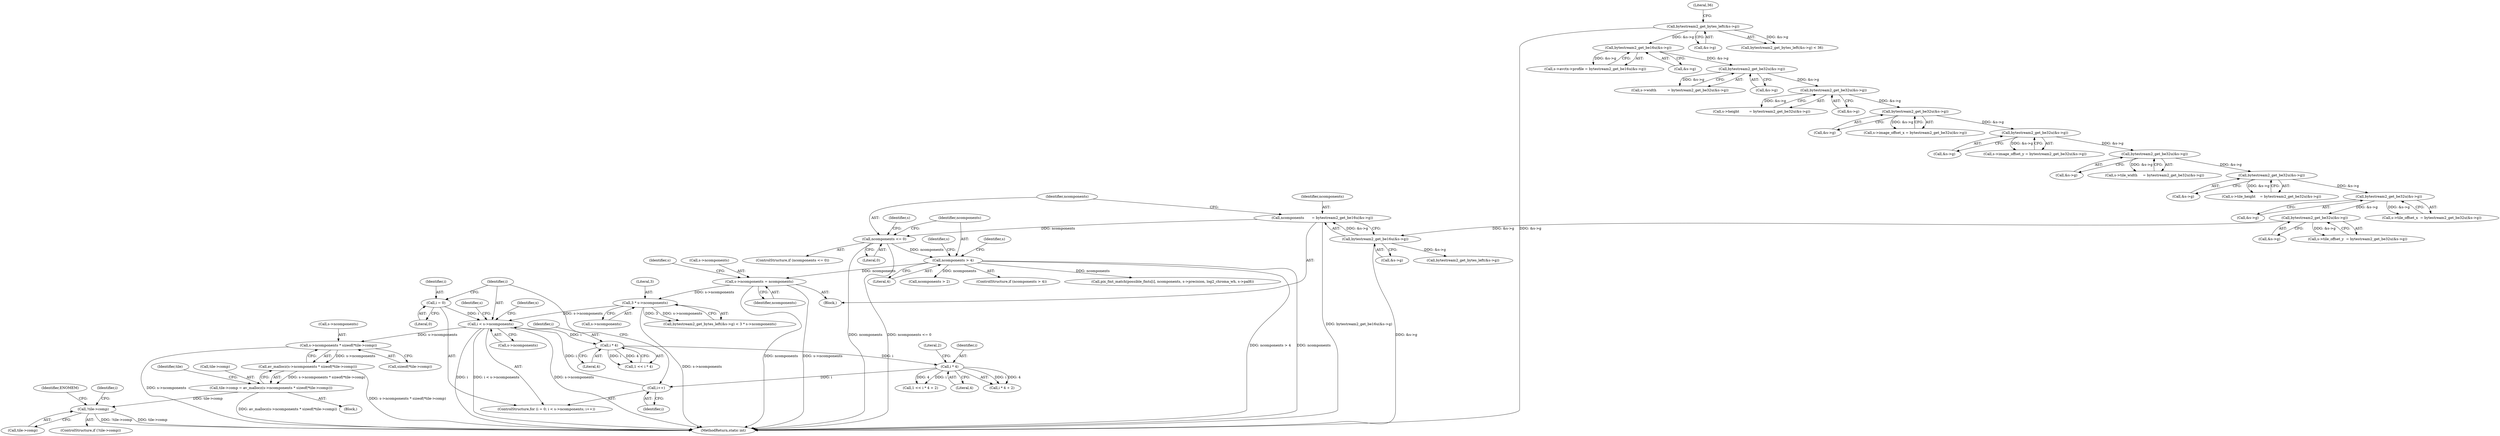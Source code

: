digraph "0_FFmpeg_8bb11c3ca77b52e05a9ed1496a65f8a76e6e2d8f@API" {
"1000558" [label="(Call,s->ncomponents * sizeof(*tile->comp))"];
"1000310" [label="(Call,i < s->ncomponents)"];
"1000315" [label="(Call,i++)"];
"1000429" [label="(Call,i * 4)"];
"1000417" [label="(Call,i * 4)"];
"1000307" [label="(Call,i = 0)"];
"1000299" [label="(Call,3 * s->ncomponents)"];
"1000260" [label="(Call,s->ncomponents = ncomponents)"];
"1000246" [label="(Call,ncomponents > 4)"];
"1000230" [label="(Call,ncomponents <= 0)"];
"1000222" [label="(Call,ncomponents       = bytestream2_get_be16u(&s->g))"];
"1000224" [label="(Call,bytestream2_get_be16u(&s->g))"];
"1000217" [label="(Call,bytestream2_get_be32u(&s->g))"];
"1000208" [label="(Call,bytestream2_get_be32u(&s->g))"];
"1000199" [label="(Call,bytestream2_get_be32u(&s->g))"];
"1000190" [label="(Call,bytestream2_get_be32u(&s->g))"];
"1000181" [label="(Call,bytestream2_get_be32u(&s->g))"];
"1000172" [label="(Call,bytestream2_get_be32u(&s->g))"];
"1000163" [label="(Call,bytestream2_get_be32u(&s->g))"];
"1000154" [label="(Call,bytestream2_get_be32u(&s->g))"];
"1000145" [label="(Call,bytestream2_get_be16u(&s->g))"];
"1000131" [label="(Call,bytestream2_get_bytes_left(&s->g))"];
"1000557" [label="(Call,av_mallocz(s->ncomponents * sizeof(*tile->comp)))"];
"1000553" [label="(Call,tile->comp = av_mallocz(s->ncomponents * sizeof(*tile->comp)))"];
"1000568" [label="(Call,!tile->comp)"];
"1000308" [label="(Identifier,i)"];
"1000199" [label="(Call,bytestream2_get_be32u(&s->g))"];
"1000114" [label="(Block,)"];
"1000293" [label="(Call,bytestream2_get_bytes_left(&s->g) < 3 * s->ncomponents)"];
"1000230" [label="(Call,ncomponents <= 0)"];
"1000191" [label="(Call,&s->g)"];
"1000131" [label="(Call,bytestream2_get_bytes_left(&s->g))"];
"1000568" [label="(Call,!tile->comp)"];
"1000415" [label="(Call,1 << i * 4)"];
"1000218" [label="(Call,&s->g)"];
"1000139" [label="(Call,s->avctx->profile = bytestream2_get_be16u(&s->g))"];
"1000154" [label="(Call,bytestream2_get_be32u(&s->g))"];
"1000309" [label="(Literal,0)"];
"1000307" [label="(Call,i = 0)"];
"1000418" [label="(Identifier,i)"];
"1000204" [label="(Call,s->tile_offset_x  = bytestream2_get_be32u(&s->g))"];
"1000182" [label="(Call,&s->g)"];
"1000232" [label="(Literal,0)"];
"1000435" [label="(Identifier,s)"];
"1000136" [label="(Literal,36)"];
"1000569" [label="(Call,tile->comp)"];
"1000311" [label="(Identifier,i)"];
"1000236" [label="(Identifier,s)"];
"1000173" [label="(Call,&s->g)"];
"1000432" [label="(Literal,2)"];
"1000428" [label="(Call,i * 4 + 2)"];
"1000150" [label="(Call,s->width          = bytestream2_get_be32u(&s->g))"];
"1000687" [label="(Call,pix_fmt_match(possible_fmts[i], ncomponents, s->precision, log2_chroma_wh, s->pal8))"];
"1000200" [label="(Call,&s->g)"];
"1000159" [label="(Call,s->height         = bytestream2_get_be32u(&s->g))"];
"1000246" [label="(Call,ncomponents > 4)"];
"1000224" [label="(Call,bytestream2_get_be16u(&s->g))"];
"1000231" [label="(Identifier,ncomponents)"];
"1000222" [label="(Call,ncomponents       = bytestream2_get_be16u(&s->g))"];
"1000217" [label="(Call,bytestream2_get_be32u(&s->g))"];
"1000172" [label="(Call,bytestream2_get_be32u(&s->g))"];
"1000209" [label="(Call,&s->g)"];
"1000164" [label="(Call,&s->g)"];
"1000430" [label="(Identifier,i)"];
"1000132" [label="(Call,&s->g)"];
"1000417" [label="(Call,i * 4)"];
"1000559" [label="(Call,s->ncomponents)"];
"1000130" [label="(Call,bytestream2_get_bytes_left(&s->g) < 36)"];
"1000312" [label="(Call,s->ncomponents)"];
"1000315" [label="(Call,i++)"];
"1000299" [label="(Call,3 * s->ncomponents)"];
"1000264" [label="(Identifier,ncomponents)"];
"1000426" [label="(Call,1 << i * 4 + 2)"];
"1000570" [label="(Identifier,tile)"];
"1000431" [label="(Literal,4)"];
"1000300" [label="(Literal,3)"];
"1000190" [label="(Call,bytestream2_get_be32u(&s->g))"];
"1000186" [label="(Call,s->tile_width     = bytestream2_get_be32u(&s->g))"];
"1000208" [label="(Call,bytestream2_get_be32u(&s->g))"];
"1000320" [label="(Identifier,x)"];
"1000419" [label="(Literal,4)"];
"1000779" [label="(MethodReturn,static int)"];
"1000294" [label="(Call,bytestream2_get_bytes_left(&s->g))"];
"1000310" [label="(Call,i < s->ncomponents)"];
"1000195" [label="(Call,s->tile_height    = bytestream2_get_be32u(&s->g))"];
"1000252" [label="(Identifier,s)"];
"1000177" [label="(Call,s->image_offset_y = bytestream2_get_be32u(&s->g))"];
"1000574" [label="(Identifier,ENOMEM)"];
"1000316" [label="(Identifier,i)"];
"1000155" [label="(Call,&s->g)"];
"1000429" [label="(Call,i * 4)"];
"1000248" [label="(Literal,4)"];
"1000146" [label="(Call,&s->g)"];
"1000558" [label="(Call,s->ncomponents * sizeof(*tile->comp))"];
"1000247" [label="(Identifier,ncomponents)"];
"1000145" [label="(Call,bytestream2_get_be16u(&s->g))"];
"1000163" [label="(Call,bytestream2_get_be32u(&s->g))"];
"1000223" [label="(Identifier,ncomponents)"];
"1000557" [label="(Call,av_mallocz(s->ncomponents * sizeof(*tile->comp)))"];
"1000554" [label="(Call,tile->comp)"];
"1000225" [label="(Call,&s->g)"];
"1000213" [label="(Call,s->tile_offset_y  = bytestream2_get_be32u(&s->g))"];
"1000260" [label="(Call,s->ncomponents = ncomponents)"];
"1000553" [label="(Call,tile->comp = av_mallocz(s->ncomponents * sizeof(*tile->comp)))"];
"1000738" [label="(Call,ncomponents > 2)"];
"1000262" [label="(Identifier,s)"];
"1000168" [label="(Call,s->image_offset_x = bytestream2_get_be32u(&s->g))"];
"1000301" [label="(Call,s->ncomponents)"];
"1000562" [label="(Call,sizeof(*tile->comp))"];
"1000306" [label="(ControlStructure,for (i = 0; i < s->ncomponents; i++))"];
"1000269" [label="(Identifier,s)"];
"1000544" [label="(Block,)"];
"1000261" [label="(Call,s->ncomponents)"];
"1000181" [label="(Call,bytestream2_get_be32u(&s->g))"];
"1000543" [label="(Identifier,i)"];
"1000245" [label="(ControlStructure,if (ncomponents > 4))"];
"1000567" [label="(ControlStructure,if (!tile->comp))"];
"1000229" [label="(ControlStructure,if (ncomponents <= 0))"];
"1000558" -> "1000557"  [label="AST: "];
"1000558" -> "1000562"  [label="CFG: "];
"1000559" -> "1000558"  [label="AST: "];
"1000562" -> "1000558"  [label="AST: "];
"1000557" -> "1000558"  [label="CFG: "];
"1000558" -> "1000779"  [label="DDG: s->ncomponents"];
"1000558" -> "1000557"  [label="DDG: s->ncomponents"];
"1000310" -> "1000558"  [label="DDG: s->ncomponents"];
"1000310" -> "1000306"  [label="AST: "];
"1000310" -> "1000312"  [label="CFG: "];
"1000311" -> "1000310"  [label="AST: "];
"1000312" -> "1000310"  [label="AST: "];
"1000320" -> "1000310"  [label="CFG: "];
"1000435" -> "1000310"  [label="CFG: "];
"1000310" -> "1000779"  [label="DDG: i < s->ncomponents"];
"1000310" -> "1000779"  [label="DDG: s->ncomponents"];
"1000310" -> "1000779"  [label="DDG: i"];
"1000315" -> "1000310"  [label="DDG: i"];
"1000307" -> "1000310"  [label="DDG: i"];
"1000299" -> "1000310"  [label="DDG: s->ncomponents"];
"1000310" -> "1000417"  [label="DDG: i"];
"1000315" -> "1000306"  [label="AST: "];
"1000315" -> "1000316"  [label="CFG: "];
"1000316" -> "1000315"  [label="AST: "];
"1000311" -> "1000315"  [label="CFG: "];
"1000429" -> "1000315"  [label="DDG: i"];
"1000429" -> "1000428"  [label="AST: "];
"1000429" -> "1000431"  [label="CFG: "];
"1000430" -> "1000429"  [label="AST: "];
"1000431" -> "1000429"  [label="AST: "];
"1000432" -> "1000429"  [label="CFG: "];
"1000429" -> "1000426"  [label="DDG: i"];
"1000429" -> "1000426"  [label="DDG: 4"];
"1000429" -> "1000428"  [label="DDG: i"];
"1000429" -> "1000428"  [label="DDG: 4"];
"1000417" -> "1000429"  [label="DDG: i"];
"1000417" -> "1000415"  [label="AST: "];
"1000417" -> "1000419"  [label="CFG: "];
"1000418" -> "1000417"  [label="AST: "];
"1000419" -> "1000417"  [label="AST: "];
"1000415" -> "1000417"  [label="CFG: "];
"1000417" -> "1000415"  [label="DDG: i"];
"1000417" -> "1000415"  [label="DDG: 4"];
"1000307" -> "1000306"  [label="AST: "];
"1000307" -> "1000309"  [label="CFG: "];
"1000308" -> "1000307"  [label="AST: "];
"1000309" -> "1000307"  [label="AST: "];
"1000311" -> "1000307"  [label="CFG: "];
"1000299" -> "1000293"  [label="AST: "];
"1000299" -> "1000301"  [label="CFG: "];
"1000300" -> "1000299"  [label="AST: "];
"1000301" -> "1000299"  [label="AST: "];
"1000293" -> "1000299"  [label="CFG: "];
"1000299" -> "1000779"  [label="DDG: s->ncomponents"];
"1000299" -> "1000293"  [label="DDG: 3"];
"1000299" -> "1000293"  [label="DDG: s->ncomponents"];
"1000260" -> "1000299"  [label="DDG: s->ncomponents"];
"1000260" -> "1000114"  [label="AST: "];
"1000260" -> "1000264"  [label="CFG: "];
"1000261" -> "1000260"  [label="AST: "];
"1000264" -> "1000260"  [label="AST: "];
"1000269" -> "1000260"  [label="CFG: "];
"1000260" -> "1000779"  [label="DDG: ncomponents"];
"1000260" -> "1000779"  [label="DDG: s->ncomponents"];
"1000246" -> "1000260"  [label="DDG: ncomponents"];
"1000246" -> "1000245"  [label="AST: "];
"1000246" -> "1000248"  [label="CFG: "];
"1000247" -> "1000246"  [label="AST: "];
"1000248" -> "1000246"  [label="AST: "];
"1000252" -> "1000246"  [label="CFG: "];
"1000262" -> "1000246"  [label="CFG: "];
"1000246" -> "1000779"  [label="DDG: ncomponents > 4"];
"1000246" -> "1000779"  [label="DDG: ncomponents"];
"1000230" -> "1000246"  [label="DDG: ncomponents"];
"1000246" -> "1000687"  [label="DDG: ncomponents"];
"1000246" -> "1000738"  [label="DDG: ncomponents"];
"1000230" -> "1000229"  [label="AST: "];
"1000230" -> "1000232"  [label="CFG: "];
"1000231" -> "1000230"  [label="AST: "];
"1000232" -> "1000230"  [label="AST: "];
"1000236" -> "1000230"  [label="CFG: "];
"1000247" -> "1000230"  [label="CFG: "];
"1000230" -> "1000779"  [label="DDG: ncomponents"];
"1000230" -> "1000779"  [label="DDG: ncomponents <= 0"];
"1000222" -> "1000230"  [label="DDG: ncomponents"];
"1000222" -> "1000114"  [label="AST: "];
"1000222" -> "1000224"  [label="CFG: "];
"1000223" -> "1000222"  [label="AST: "];
"1000224" -> "1000222"  [label="AST: "];
"1000231" -> "1000222"  [label="CFG: "];
"1000222" -> "1000779"  [label="DDG: bytestream2_get_be16u(&s->g)"];
"1000224" -> "1000222"  [label="DDG: &s->g"];
"1000224" -> "1000225"  [label="CFG: "];
"1000225" -> "1000224"  [label="AST: "];
"1000224" -> "1000779"  [label="DDG: &s->g"];
"1000217" -> "1000224"  [label="DDG: &s->g"];
"1000224" -> "1000294"  [label="DDG: &s->g"];
"1000217" -> "1000213"  [label="AST: "];
"1000217" -> "1000218"  [label="CFG: "];
"1000218" -> "1000217"  [label="AST: "];
"1000213" -> "1000217"  [label="CFG: "];
"1000217" -> "1000213"  [label="DDG: &s->g"];
"1000208" -> "1000217"  [label="DDG: &s->g"];
"1000208" -> "1000204"  [label="AST: "];
"1000208" -> "1000209"  [label="CFG: "];
"1000209" -> "1000208"  [label="AST: "];
"1000204" -> "1000208"  [label="CFG: "];
"1000208" -> "1000204"  [label="DDG: &s->g"];
"1000199" -> "1000208"  [label="DDG: &s->g"];
"1000199" -> "1000195"  [label="AST: "];
"1000199" -> "1000200"  [label="CFG: "];
"1000200" -> "1000199"  [label="AST: "];
"1000195" -> "1000199"  [label="CFG: "];
"1000199" -> "1000195"  [label="DDG: &s->g"];
"1000190" -> "1000199"  [label="DDG: &s->g"];
"1000190" -> "1000186"  [label="AST: "];
"1000190" -> "1000191"  [label="CFG: "];
"1000191" -> "1000190"  [label="AST: "];
"1000186" -> "1000190"  [label="CFG: "];
"1000190" -> "1000186"  [label="DDG: &s->g"];
"1000181" -> "1000190"  [label="DDG: &s->g"];
"1000181" -> "1000177"  [label="AST: "];
"1000181" -> "1000182"  [label="CFG: "];
"1000182" -> "1000181"  [label="AST: "];
"1000177" -> "1000181"  [label="CFG: "];
"1000181" -> "1000177"  [label="DDG: &s->g"];
"1000172" -> "1000181"  [label="DDG: &s->g"];
"1000172" -> "1000168"  [label="AST: "];
"1000172" -> "1000173"  [label="CFG: "];
"1000173" -> "1000172"  [label="AST: "];
"1000168" -> "1000172"  [label="CFG: "];
"1000172" -> "1000168"  [label="DDG: &s->g"];
"1000163" -> "1000172"  [label="DDG: &s->g"];
"1000163" -> "1000159"  [label="AST: "];
"1000163" -> "1000164"  [label="CFG: "];
"1000164" -> "1000163"  [label="AST: "];
"1000159" -> "1000163"  [label="CFG: "];
"1000163" -> "1000159"  [label="DDG: &s->g"];
"1000154" -> "1000163"  [label="DDG: &s->g"];
"1000154" -> "1000150"  [label="AST: "];
"1000154" -> "1000155"  [label="CFG: "];
"1000155" -> "1000154"  [label="AST: "];
"1000150" -> "1000154"  [label="CFG: "];
"1000154" -> "1000150"  [label="DDG: &s->g"];
"1000145" -> "1000154"  [label="DDG: &s->g"];
"1000145" -> "1000139"  [label="AST: "];
"1000145" -> "1000146"  [label="CFG: "];
"1000146" -> "1000145"  [label="AST: "];
"1000139" -> "1000145"  [label="CFG: "];
"1000145" -> "1000139"  [label="DDG: &s->g"];
"1000131" -> "1000145"  [label="DDG: &s->g"];
"1000131" -> "1000130"  [label="AST: "];
"1000131" -> "1000132"  [label="CFG: "];
"1000132" -> "1000131"  [label="AST: "];
"1000136" -> "1000131"  [label="CFG: "];
"1000131" -> "1000779"  [label="DDG: &s->g"];
"1000131" -> "1000130"  [label="DDG: &s->g"];
"1000557" -> "1000553"  [label="AST: "];
"1000553" -> "1000557"  [label="CFG: "];
"1000557" -> "1000779"  [label="DDG: s->ncomponents * sizeof(*tile->comp)"];
"1000557" -> "1000553"  [label="DDG: s->ncomponents * sizeof(*tile->comp)"];
"1000553" -> "1000544"  [label="AST: "];
"1000554" -> "1000553"  [label="AST: "];
"1000570" -> "1000553"  [label="CFG: "];
"1000553" -> "1000779"  [label="DDG: av_mallocz(s->ncomponents * sizeof(*tile->comp))"];
"1000553" -> "1000568"  [label="DDG: tile->comp"];
"1000568" -> "1000567"  [label="AST: "];
"1000568" -> "1000569"  [label="CFG: "];
"1000569" -> "1000568"  [label="AST: "];
"1000574" -> "1000568"  [label="CFG: "];
"1000543" -> "1000568"  [label="CFG: "];
"1000568" -> "1000779"  [label="DDG: !tile->comp"];
"1000568" -> "1000779"  [label="DDG: tile->comp"];
}
